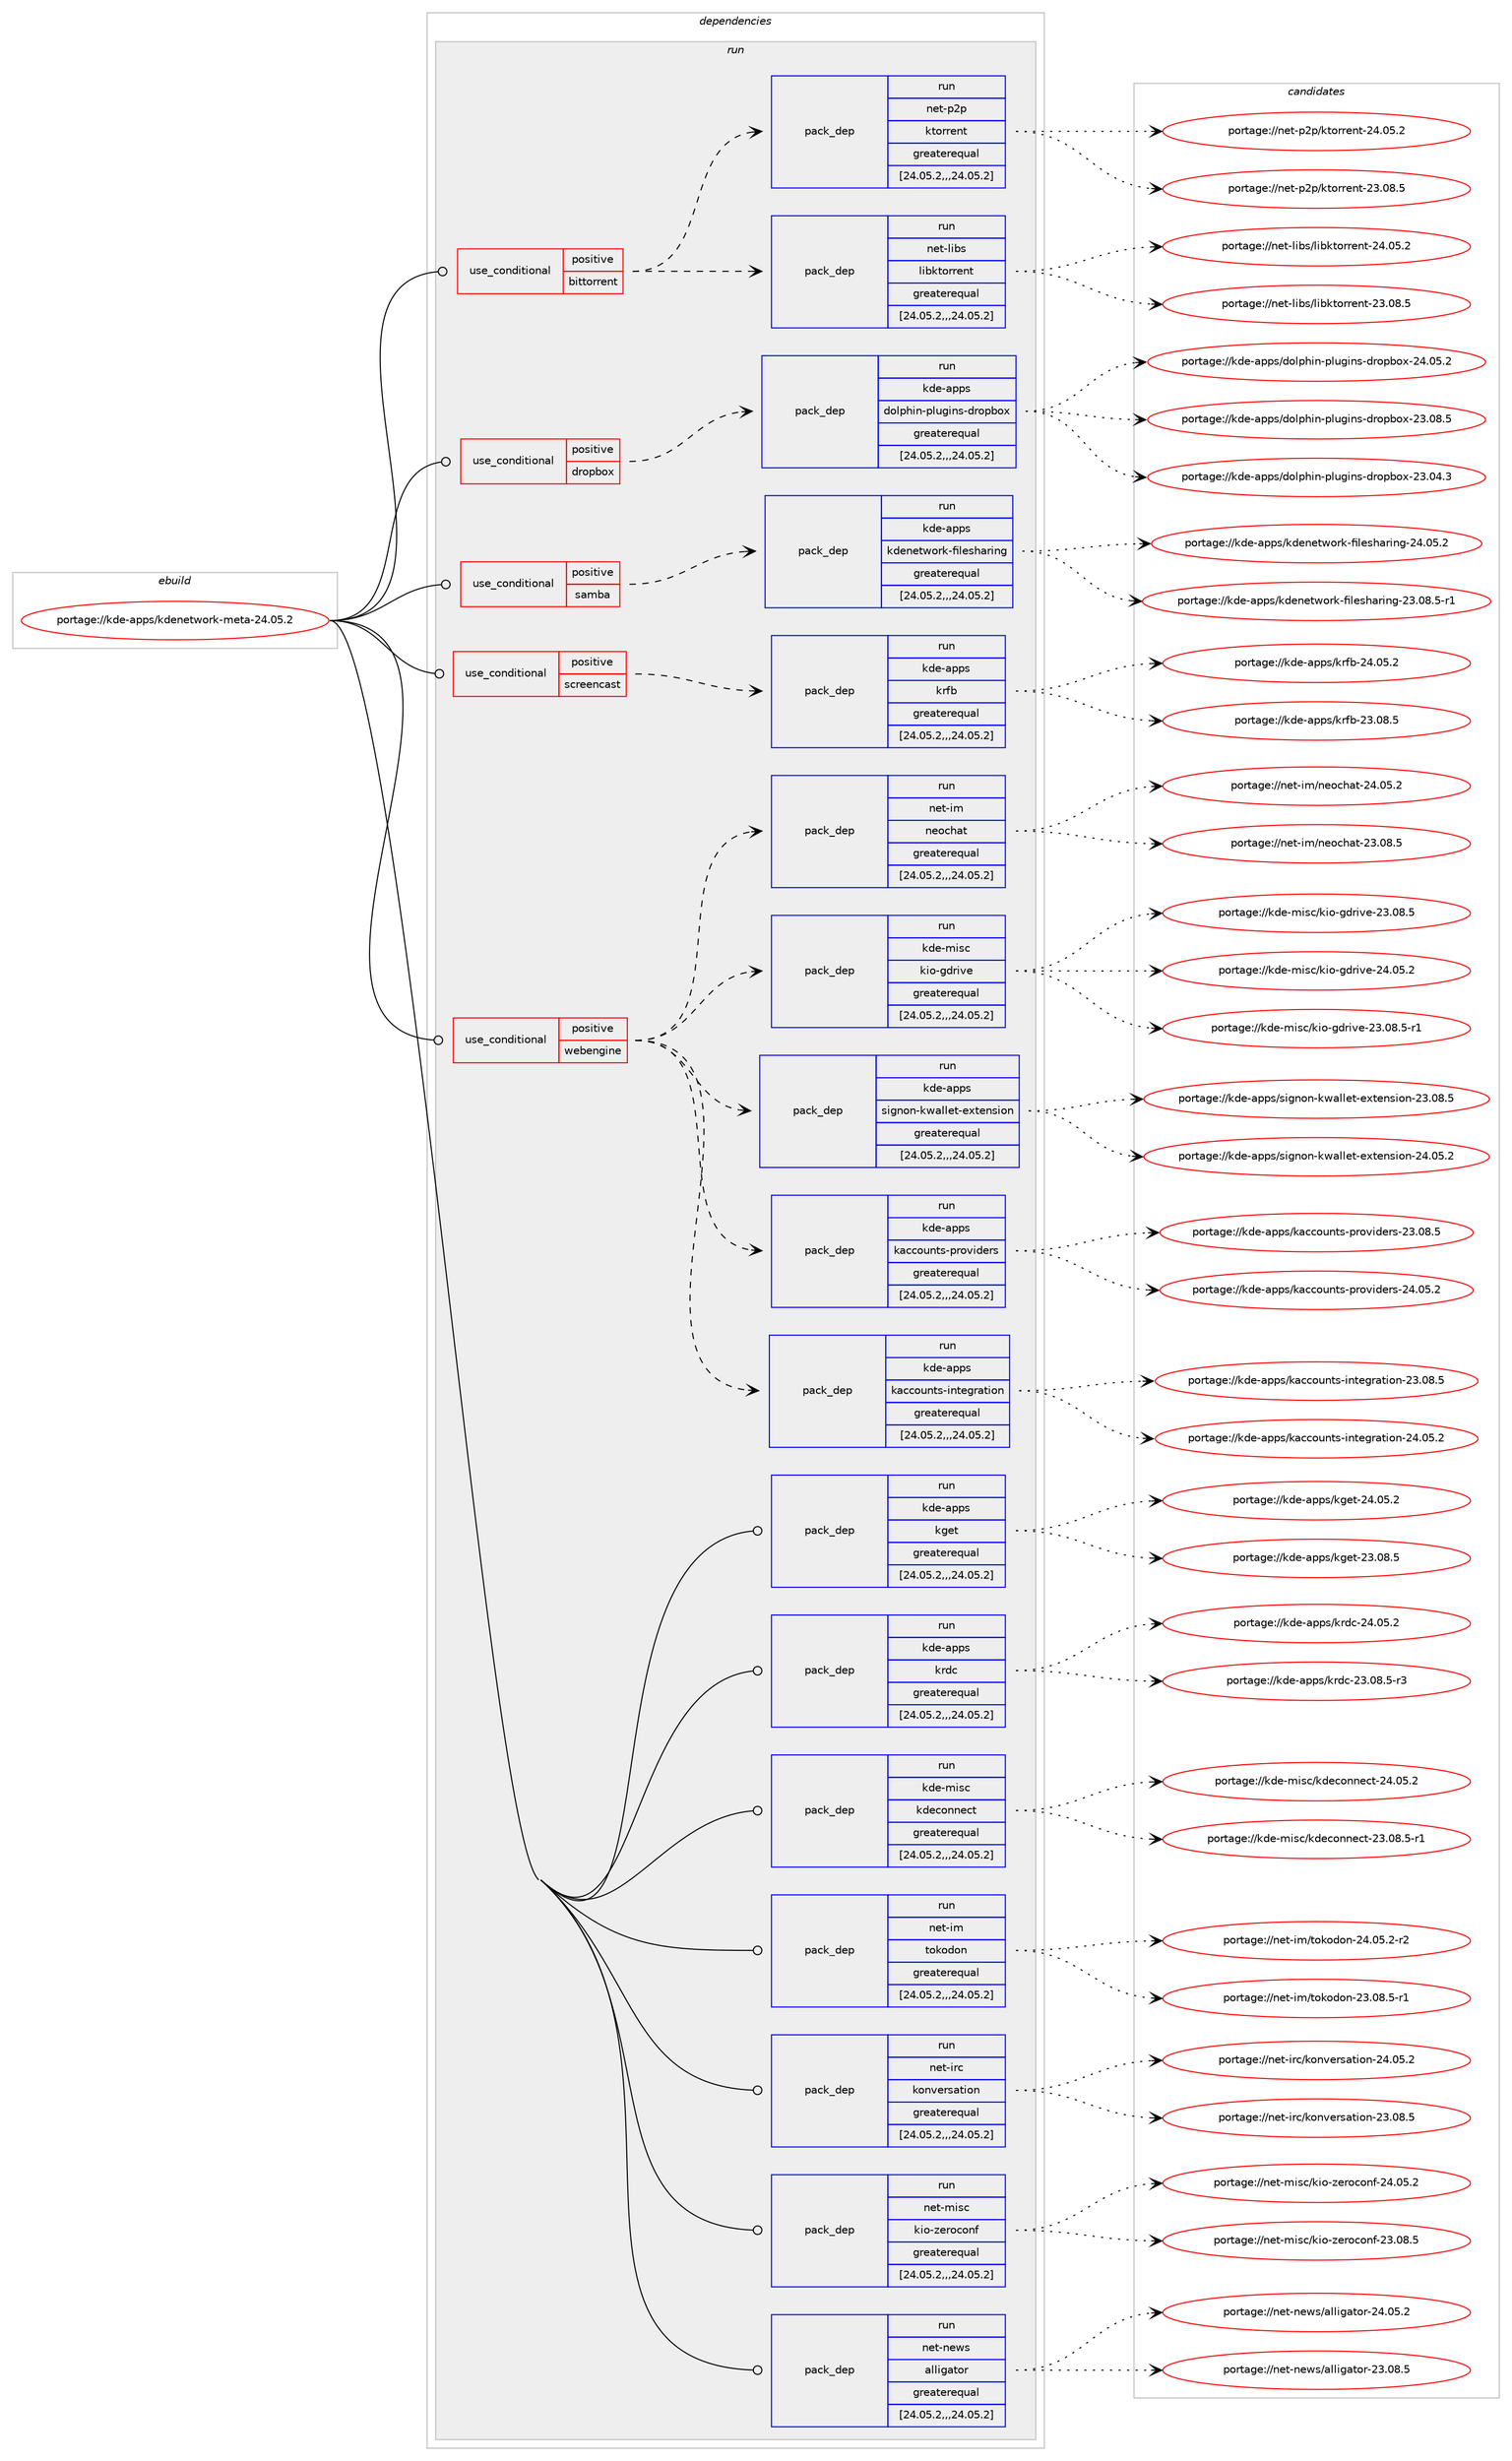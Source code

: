 digraph prolog {

# *************
# Graph options
# *************

newrank=true;
concentrate=true;
compound=true;
graph [rankdir=LR,fontname=Helvetica,fontsize=10,ranksep=1.5];#, ranksep=2.5, nodesep=0.2];
edge  [arrowhead=vee];
node  [fontname=Helvetica,fontsize=10];

# **********
# The ebuild
# **********

subgraph cluster_leftcol {
color=gray;
label=<<i>ebuild</i>>;
id [label="portage://kde-apps/kdenetwork-meta-24.05.2", color=red, width=4, href="../kde-apps/kdenetwork-meta-24.05.2.svg"];
}

# ****************
# The dependencies
# ****************

subgraph cluster_midcol {
color=gray;
label=<<i>dependencies</i>>;
subgraph cluster_compile {
fillcolor="#eeeeee";
style=filled;
label=<<i>compile</i>>;
}
subgraph cluster_compileandrun {
fillcolor="#eeeeee";
style=filled;
label=<<i>compile and run</i>>;
}
subgraph cluster_run {
fillcolor="#eeeeee";
style=filled;
label=<<i>run</i>>;
subgraph cond67212 {
dependency252245 [label=<<TABLE BORDER="0" CELLBORDER="1" CELLSPACING="0" CELLPADDING="4"><TR><TD ROWSPAN="3" CELLPADDING="10">use_conditional</TD></TR><TR><TD>positive</TD></TR><TR><TD>bittorrent</TD></TR></TABLE>>, shape=none, color=red];
subgraph pack183263 {
dependency252246 [label=<<TABLE BORDER="0" CELLBORDER="1" CELLSPACING="0" CELLPADDING="4" WIDTH="220"><TR><TD ROWSPAN="6" CELLPADDING="30">pack_dep</TD></TR><TR><TD WIDTH="110">run</TD></TR><TR><TD>net-libs</TD></TR><TR><TD>libktorrent</TD></TR><TR><TD>greaterequal</TD></TR><TR><TD>[24.05.2,,,24.05.2]</TD></TR></TABLE>>, shape=none, color=blue];
}
dependency252245:e -> dependency252246:w [weight=20,style="dashed",arrowhead="vee"];
subgraph pack183264 {
dependency252247 [label=<<TABLE BORDER="0" CELLBORDER="1" CELLSPACING="0" CELLPADDING="4" WIDTH="220"><TR><TD ROWSPAN="6" CELLPADDING="30">pack_dep</TD></TR><TR><TD WIDTH="110">run</TD></TR><TR><TD>net-p2p</TD></TR><TR><TD>ktorrent</TD></TR><TR><TD>greaterequal</TD></TR><TR><TD>[24.05.2,,,24.05.2]</TD></TR></TABLE>>, shape=none, color=blue];
}
dependency252245:e -> dependency252247:w [weight=20,style="dashed",arrowhead="vee"];
}
id:e -> dependency252245:w [weight=20,style="solid",arrowhead="odot"];
subgraph cond67213 {
dependency252248 [label=<<TABLE BORDER="0" CELLBORDER="1" CELLSPACING="0" CELLPADDING="4"><TR><TD ROWSPAN="3" CELLPADDING="10">use_conditional</TD></TR><TR><TD>positive</TD></TR><TR><TD>dropbox</TD></TR></TABLE>>, shape=none, color=red];
subgraph pack183265 {
dependency252249 [label=<<TABLE BORDER="0" CELLBORDER="1" CELLSPACING="0" CELLPADDING="4" WIDTH="220"><TR><TD ROWSPAN="6" CELLPADDING="30">pack_dep</TD></TR><TR><TD WIDTH="110">run</TD></TR><TR><TD>kde-apps</TD></TR><TR><TD>dolphin-plugins-dropbox</TD></TR><TR><TD>greaterequal</TD></TR><TR><TD>[24.05.2,,,24.05.2]</TD></TR></TABLE>>, shape=none, color=blue];
}
dependency252248:e -> dependency252249:w [weight=20,style="dashed",arrowhead="vee"];
}
id:e -> dependency252248:w [weight=20,style="solid",arrowhead="odot"];
subgraph cond67214 {
dependency252250 [label=<<TABLE BORDER="0" CELLBORDER="1" CELLSPACING="0" CELLPADDING="4"><TR><TD ROWSPAN="3" CELLPADDING="10">use_conditional</TD></TR><TR><TD>positive</TD></TR><TR><TD>samba</TD></TR></TABLE>>, shape=none, color=red];
subgraph pack183266 {
dependency252251 [label=<<TABLE BORDER="0" CELLBORDER="1" CELLSPACING="0" CELLPADDING="4" WIDTH="220"><TR><TD ROWSPAN="6" CELLPADDING="30">pack_dep</TD></TR><TR><TD WIDTH="110">run</TD></TR><TR><TD>kde-apps</TD></TR><TR><TD>kdenetwork-filesharing</TD></TR><TR><TD>greaterequal</TD></TR><TR><TD>[24.05.2,,,24.05.2]</TD></TR></TABLE>>, shape=none, color=blue];
}
dependency252250:e -> dependency252251:w [weight=20,style="dashed",arrowhead="vee"];
}
id:e -> dependency252250:w [weight=20,style="solid",arrowhead="odot"];
subgraph cond67215 {
dependency252252 [label=<<TABLE BORDER="0" CELLBORDER="1" CELLSPACING="0" CELLPADDING="4"><TR><TD ROWSPAN="3" CELLPADDING="10">use_conditional</TD></TR><TR><TD>positive</TD></TR><TR><TD>screencast</TD></TR></TABLE>>, shape=none, color=red];
subgraph pack183267 {
dependency252253 [label=<<TABLE BORDER="0" CELLBORDER="1" CELLSPACING="0" CELLPADDING="4" WIDTH="220"><TR><TD ROWSPAN="6" CELLPADDING="30">pack_dep</TD></TR><TR><TD WIDTH="110">run</TD></TR><TR><TD>kde-apps</TD></TR><TR><TD>krfb</TD></TR><TR><TD>greaterequal</TD></TR><TR><TD>[24.05.2,,,24.05.2]</TD></TR></TABLE>>, shape=none, color=blue];
}
dependency252252:e -> dependency252253:w [weight=20,style="dashed",arrowhead="vee"];
}
id:e -> dependency252252:w [weight=20,style="solid",arrowhead="odot"];
subgraph cond67216 {
dependency252254 [label=<<TABLE BORDER="0" CELLBORDER="1" CELLSPACING="0" CELLPADDING="4"><TR><TD ROWSPAN="3" CELLPADDING="10">use_conditional</TD></TR><TR><TD>positive</TD></TR><TR><TD>webengine</TD></TR></TABLE>>, shape=none, color=red];
subgraph pack183268 {
dependency252255 [label=<<TABLE BORDER="0" CELLBORDER="1" CELLSPACING="0" CELLPADDING="4" WIDTH="220"><TR><TD ROWSPAN="6" CELLPADDING="30">pack_dep</TD></TR><TR><TD WIDTH="110">run</TD></TR><TR><TD>kde-apps</TD></TR><TR><TD>kaccounts-integration</TD></TR><TR><TD>greaterequal</TD></TR><TR><TD>[24.05.2,,,24.05.2]</TD></TR></TABLE>>, shape=none, color=blue];
}
dependency252254:e -> dependency252255:w [weight=20,style="dashed",arrowhead="vee"];
subgraph pack183269 {
dependency252256 [label=<<TABLE BORDER="0" CELLBORDER="1" CELLSPACING="0" CELLPADDING="4" WIDTH="220"><TR><TD ROWSPAN="6" CELLPADDING="30">pack_dep</TD></TR><TR><TD WIDTH="110">run</TD></TR><TR><TD>kde-apps</TD></TR><TR><TD>kaccounts-providers</TD></TR><TR><TD>greaterequal</TD></TR><TR><TD>[24.05.2,,,24.05.2]</TD></TR></TABLE>>, shape=none, color=blue];
}
dependency252254:e -> dependency252256:w [weight=20,style="dashed",arrowhead="vee"];
subgraph pack183270 {
dependency252257 [label=<<TABLE BORDER="0" CELLBORDER="1" CELLSPACING="0" CELLPADDING="4" WIDTH="220"><TR><TD ROWSPAN="6" CELLPADDING="30">pack_dep</TD></TR><TR><TD WIDTH="110">run</TD></TR><TR><TD>kde-apps</TD></TR><TR><TD>signon-kwallet-extension</TD></TR><TR><TD>greaterequal</TD></TR><TR><TD>[24.05.2,,,24.05.2]</TD></TR></TABLE>>, shape=none, color=blue];
}
dependency252254:e -> dependency252257:w [weight=20,style="dashed",arrowhead="vee"];
subgraph pack183271 {
dependency252258 [label=<<TABLE BORDER="0" CELLBORDER="1" CELLSPACING="0" CELLPADDING="4" WIDTH="220"><TR><TD ROWSPAN="6" CELLPADDING="30">pack_dep</TD></TR><TR><TD WIDTH="110">run</TD></TR><TR><TD>kde-misc</TD></TR><TR><TD>kio-gdrive</TD></TR><TR><TD>greaterequal</TD></TR><TR><TD>[24.05.2,,,24.05.2]</TD></TR></TABLE>>, shape=none, color=blue];
}
dependency252254:e -> dependency252258:w [weight=20,style="dashed",arrowhead="vee"];
subgraph pack183272 {
dependency252259 [label=<<TABLE BORDER="0" CELLBORDER="1" CELLSPACING="0" CELLPADDING="4" WIDTH="220"><TR><TD ROWSPAN="6" CELLPADDING="30">pack_dep</TD></TR><TR><TD WIDTH="110">run</TD></TR><TR><TD>net-im</TD></TR><TR><TD>neochat</TD></TR><TR><TD>greaterequal</TD></TR><TR><TD>[24.05.2,,,24.05.2]</TD></TR></TABLE>>, shape=none, color=blue];
}
dependency252254:e -> dependency252259:w [weight=20,style="dashed",arrowhead="vee"];
}
id:e -> dependency252254:w [weight=20,style="solid",arrowhead="odot"];
subgraph pack183273 {
dependency252260 [label=<<TABLE BORDER="0" CELLBORDER="1" CELLSPACING="0" CELLPADDING="4" WIDTH="220"><TR><TD ROWSPAN="6" CELLPADDING="30">pack_dep</TD></TR><TR><TD WIDTH="110">run</TD></TR><TR><TD>kde-apps</TD></TR><TR><TD>kget</TD></TR><TR><TD>greaterequal</TD></TR><TR><TD>[24.05.2,,,24.05.2]</TD></TR></TABLE>>, shape=none, color=blue];
}
id:e -> dependency252260:w [weight=20,style="solid",arrowhead="odot"];
subgraph pack183274 {
dependency252261 [label=<<TABLE BORDER="0" CELLBORDER="1" CELLSPACING="0" CELLPADDING="4" WIDTH="220"><TR><TD ROWSPAN="6" CELLPADDING="30">pack_dep</TD></TR><TR><TD WIDTH="110">run</TD></TR><TR><TD>kde-apps</TD></TR><TR><TD>krdc</TD></TR><TR><TD>greaterequal</TD></TR><TR><TD>[24.05.2,,,24.05.2]</TD></TR></TABLE>>, shape=none, color=blue];
}
id:e -> dependency252261:w [weight=20,style="solid",arrowhead="odot"];
subgraph pack183275 {
dependency252262 [label=<<TABLE BORDER="0" CELLBORDER="1" CELLSPACING="0" CELLPADDING="4" WIDTH="220"><TR><TD ROWSPAN="6" CELLPADDING="30">pack_dep</TD></TR><TR><TD WIDTH="110">run</TD></TR><TR><TD>kde-misc</TD></TR><TR><TD>kdeconnect</TD></TR><TR><TD>greaterequal</TD></TR><TR><TD>[24.05.2,,,24.05.2]</TD></TR></TABLE>>, shape=none, color=blue];
}
id:e -> dependency252262:w [weight=20,style="solid",arrowhead="odot"];
subgraph pack183276 {
dependency252263 [label=<<TABLE BORDER="0" CELLBORDER="1" CELLSPACING="0" CELLPADDING="4" WIDTH="220"><TR><TD ROWSPAN="6" CELLPADDING="30">pack_dep</TD></TR><TR><TD WIDTH="110">run</TD></TR><TR><TD>net-im</TD></TR><TR><TD>tokodon</TD></TR><TR><TD>greaterequal</TD></TR><TR><TD>[24.05.2,,,24.05.2]</TD></TR></TABLE>>, shape=none, color=blue];
}
id:e -> dependency252263:w [weight=20,style="solid",arrowhead="odot"];
subgraph pack183277 {
dependency252264 [label=<<TABLE BORDER="0" CELLBORDER="1" CELLSPACING="0" CELLPADDING="4" WIDTH="220"><TR><TD ROWSPAN="6" CELLPADDING="30">pack_dep</TD></TR><TR><TD WIDTH="110">run</TD></TR><TR><TD>net-irc</TD></TR><TR><TD>konversation</TD></TR><TR><TD>greaterequal</TD></TR><TR><TD>[24.05.2,,,24.05.2]</TD></TR></TABLE>>, shape=none, color=blue];
}
id:e -> dependency252264:w [weight=20,style="solid",arrowhead="odot"];
subgraph pack183278 {
dependency252265 [label=<<TABLE BORDER="0" CELLBORDER="1" CELLSPACING="0" CELLPADDING="4" WIDTH="220"><TR><TD ROWSPAN="6" CELLPADDING="30">pack_dep</TD></TR><TR><TD WIDTH="110">run</TD></TR><TR><TD>net-misc</TD></TR><TR><TD>kio-zeroconf</TD></TR><TR><TD>greaterequal</TD></TR><TR><TD>[24.05.2,,,24.05.2]</TD></TR></TABLE>>, shape=none, color=blue];
}
id:e -> dependency252265:w [weight=20,style="solid",arrowhead="odot"];
subgraph pack183279 {
dependency252266 [label=<<TABLE BORDER="0" CELLBORDER="1" CELLSPACING="0" CELLPADDING="4" WIDTH="220"><TR><TD ROWSPAN="6" CELLPADDING="30">pack_dep</TD></TR><TR><TD WIDTH="110">run</TD></TR><TR><TD>net-news</TD></TR><TR><TD>alligator</TD></TR><TR><TD>greaterequal</TD></TR><TR><TD>[24.05.2,,,24.05.2]</TD></TR></TABLE>>, shape=none, color=blue];
}
id:e -> dependency252266:w [weight=20,style="solid",arrowhead="odot"];
}
}

# **************
# The candidates
# **************

subgraph cluster_choices {
rank=same;
color=gray;
label=<<i>candidates</i>>;

subgraph choice183263 {
color=black;
nodesep=1;
choice110101116451081059811547108105981071161111141141011101164550524648534650 [label="portage://net-libs/libktorrent-24.05.2", color=red, width=4,href="../net-libs/libktorrent-24.05.2.svg"];
choice110101116451081059811547108105981071161111141141011101164550514648564653 [label="portage://net-libs/libktorrent-23.08.5", color=red, width=4,href="../net-libs/libktorrent-23.08.5.svg"];
dependency252246:e -> choice110101116451081059811547108105981071161111141141011101164550524648534650:w [style=dotted,weight="100"];
dependency252246:e -> choice110101116451081059811547108105981071161111141141011101164550514648564653:w [style=dotted,weight="100"];
}
subgraph choice183264 {
color=black;
nodesep=1;
choice1101011164511250112471071161111141141011101164550524648534650 [label="portage://net-p2p/ktorrent-24.05.2", color=red, width=4,href="../net-p2p/ktorrent-24.05.2.svg"];
choice1101011164511250112471071161111141141011101164550514648564653 [label="portage://net-p2p/ktorrent-23.08.5", color=red, width=4,href="../net-p2p/ktorrent-23.08.5.svg"];
dependency252247:e -> choice1101011164511250112471071161111141141011101164550524648534650:w [style=dotted,weight="100"];
dependency252247:e -> choice1101011164511250112471071161111141141011101164550514648564653:w [style=dotted,weight="100"];
}
subgraph choice183265 {
color=black;
nodesep=1;
choice1071001014597112112115471001111081121041051104511210811710310511011545100114111112981111204550524648534650 [label="portage://kde-apps/dolphin-plugins-dropbox-24.05.2", color=red, width=4,href="../kde-apps/dolphin-plugins-dropbox-24.05.2.svg"];
choice1071001014597112112115471001111081121041051104511210811710310511011545100114111112981111204550514648564653 [label="portage://kde-apps/dolphin-plugins-dropbox-23.08.5", color=red, width=4,href="../kde-apps/dolphin-plugins-dropbox-23.08.5.svg"];
choice1071001014597112112115471001111081121041051104511210811710310511011545100114111112981111204550514648524651 [label="portage://kde-apps/dolphin-plugins-dropbox-23.04.3", color=red, width=4,href="../kde-apps/dolphin-plugins-dropbox-23.04.3.svg"];
dependency252249:e -> choice1071001014597112112115471001111081121041051104511210811710310511011545100114111112981111204550524648534650:w [style=dotted,weight="100"];
dependency252249:e -> choice1071001014597112112115471001111081121041051104511210811710310511011545100114111112981111204550514648564653:w [style=dotted,weight="100"];
dependency252249:e -> choice1071001014597112112115471001111081121041051104511210811710310511011545100114111112981111204550514648524651:w [style=dotted,weight="100"];
}
subgraph choice183266 {
color=black;
nodesep=1;
choice10710010145971121121154710710010111010111611911111410745102105108101115104971141051101034550524648534650 [label="portage://kde-apps/kdenetwork-filesharing-24.05.2", color=red, width=4,href="../kde-apps/kdenetwork-filesharing-24.05.2.svg"];
choice107100101459711211211547107100101110101116119111114107451021051081011151049711410511010345505146485646534511449 [label="portage://kde-apps/kdenetwork-filesharing-23.08.5-r1", color=red, width=4,href="../kde-apps/kdenetwork-filesharing-23.08.5-r1.svg"];
dependency252251:e -> choice10710010145971121121154710710010111010111611911111410745102105108101115104971141051101034550524648534650:w [style=dotted,weight="100"];
dependency252251:e -> choice107100101459711211211547107100101110101116119111114107451021051081011151049711410511010345505146485646534511449:w [style=dotted,weight="100"];
}
subgraph choice183267 {
color=black;
nodesep=1;
choice107100101459711211211547107114102984550524648534650 [label="portage://kde-apps/krfb-24.05.2", color=red, width=4,href="../kde-apps/krfb-24.05.2.svg"];
choice107100101459711211211547107114102984550514648564653 [label="portage://kde-apps/krfb-23.08.5", color=red, width=4,href="../kde-apps/krfb-23.08.5.svg"];
dependency252253:e -> choice107100101459711211211547107114102984550524648534650:w [style=dotted,weight="100"];
dependency252253:e -> choice107100101459711211211547107114102984550514648564653:w [style=dotted,weight="100"];
}
subgraph choice183268 {
color=black;
nodesep=1;
choice10710010145971121121154710797999911111711011611545105110116101103114971161051111104550524648534650 [label="portage://kde-apps/kaccounts-integration-24.05.2", color=red, width=4,href="../kde-apps/kaccounts-integration-24.05.2.svg"];
choice10710010145971121121154710797999911111711011611545105110116101103114971161051111104550514648564653 [label="portage://kde-apps/kaccounts-integration-23.08.5", color=red, width=4,href="../kde-apps/kaccounts-integration-23.08.5.svg"];
dependency252255:e -> choice10710010145971121121154710797999911111711011611545105110116101103114971161051111104550524648534650:w [style=dotted,weight="100"];
dependency252255:e -> choice10710010145971121121154710797999911111711011611545105110116101103114971161051111104550514648564653:w [style=dotted,weight="100"];
}
subgraph choice183269 {
color=black;
nodesep=1;
choice107100101459711211211547107979999111117110116115451121141111181051001011141154550524648534650 [label="portage://kde-apps/kaccounts-providers-24.05.2", color=red, width=4,href="../kde-apps/kaccounts-providers-24.05.2.svg"];
choice107100101459711211211547107979999111117110116115451121141111181051001011141154550514648564653 [label="portage://kde-apps/kaccounts-providers-23.08.5", color=red, width=4,href="../kde-apps/kaccounts-providers-23.08.5.svg"];
dependency252256:e -> choice107100101459711211211547107979999111117110116115451121141111181051001011141154550524648534650:w [style=dotted,weight="100"];
dependency252256:e -> choice107100101459711211211547107979999111117110116115451121141111181051001011141154550514648564653:w [style=dotted,weight="100"];
}
subgraph choice183270 {
color=black;
nodesep=1;
choice1071001014597112112115471151051031101111104510711997108108101116451011201161011101151051111104550524648534650 [label="portage://kde-apps/signon-kwallet-extension-24.05.2", color=red, width=4,href="../kde-apps/signon-kwallet-extension-24.05.2.svg"];
choice1071001014597112112115471151051031101111104510711997108108101116451011201161011101151051111104550514648564653 [label="portage://kde-apps/signon-kwallet-extension-23.08.5", color=red, width=4,href="../kde-apps/signon-kwallet-extension-23.08.5.svg"];
dependency252257:e -> choice1071001014597112112115471151051031101111104510711997108108101116451011201161011101151051111104550524648534650:w [style=dotted,weight="100"];
dependency252257:e -> choice1071001014597112112115471151051031101111104510711997108108101116451011201161011101151051111104550514648564653:w [style=dotted,weight="100"];
}
subgraph choice183271 {
color=black;
nodesep=1;
choice107100101451091051159947107105111451031001141051181014550524648534650 [label="portage://kde-misc/kio-gdrive-24.05.2", color=red, width=4,href="../kde-misc/kio-gdrive-24.05.2.svg"];
choice1071001014510910511599471071051114510310011410511810145505146485646534511449 [label="portage://kde-misc/kio-gdrive-23.08.5-r1", color=red, width=4,href="../kde-misc/kio-gdrive-23.08.5-r1.svg"];
choice107100101451091051159947107105111451031001141051181014550514648564653 [label="portage://kde-misc/kio-gdrive-23.08.5", color=red, width=4,href="../kde-misc/kio-gdrive-23.08.5.svg"];
dependency252258:e -> choice107100101451091051159947107105111451031001141051181014550524648534650:w [style=dotted,weight="100"];
dependency252258:e -> choice1071001014510910511599471071051114510310011410511810145505146485646534511449:w [style=dotted,weight="100"];
dependency252258:e -> choice107100101451091051159947107105111451031001141051181014550514648564653:w [style=dotted,weight="100"];
}
subgraph choice183272 {
color=black;
nodesep=1;
choice110101116451051094711010111199104971164550524648534650 [label="portage://net-im/neochat-24.05.2", color=red, width=4,href="../net-im/neochat-24.05.2.svg"];
choice110101116451051094711010111199104971164550514648564653 [label="portage://net-im/neochat-23.08.5", color=red, width=4,href="../net-im/neochat-23.08.5.svg"];
dependency252259:e -> choice110101116451051094711010111199104971164550524648534650:w [style=dotted,weight="100"];
dependency252259:e -> choice110101116451051094711010111199104971164550514648564653:w [style=dotted,weight="100"];
}
subgraph choice183273 {
color=black;
nodesep=1;
choice1071001014597112112115471071031011164550524648534650 [label="portage://kde-apps/kget-24.05.2", color=red, width=4,href="../kde-apps/kget-24.05.2.svg"];
choice1071001014597112112115471071031011164550514648564653 [label="portage://kde-apps/kget-23.08.5", color=red, width=4,href="../kde-apps/kget-23.08.5.svg"];
dependency252260:e -> choice1071001014597112112115471071031011164550524648534650:w [style=dotted,weight="100"];
dependency252260:e -> choice1071001014597112112115471071031011164550514648564653:w [style=dotted,weight="100"];
}
subgraph choice183274 {
color=black;
nodesep=1;
choice107100101459711211211547107114100994550524648534650 [label="portage://kde-apps/krdc-24.05.2", color=red, width=4,href="../kde-apps/krdc-24.05.2.svg"];
choice1071001014597112112115471071141009945505146485646534511451 [label="portage://kde-apps/krdc-23.08.5-r3", color=red, width=4,href="../kde-apps/krdc-23.08.5-r3.svg"];
dependency252261:e -> choice107100101459711211211547107114100994550524648534650:w [style=dotted,weight="100"];
dependency252261:e -> choice1071001014597112112115471071141009945505146485646534511451:w [style=dotted,weight="100"];
}
subgraph choice183275 {
color=black;
nodesep=1;
choice10710010145109105115994710710010199111110110101991164550524648534650 [label="portage://kde-misc/kdeconnect-24.05.2", color=red, width=4,href="../kde-misc/kdeconnect-24.05.2.svg"];
choice107100101451091051159947107100101991111101101019911645505146485646534511449 [label="portage://kde-misc/kdeconnect-23.08.5-r1", color=red, width=4,href="../kde-misc/kdeconnect-23.08.5-r1.svg"];
dependency252262:e -> choice10710010145109105115994710710010199111110110101991164550524648534650:w [style=dotted,weight="100"];
dependency252262:e -> choice107100101451091051159947107100101991111101101019911645505146485646534511449:w [style=dotted,weight="100"];
}
subgraph choice183276 {
color=black;
nodesep=1;
choice110101116451051094711611110711110011111045505246485346504511450 [label="portage://net-im/tokodon-24.05.2-r2", color=red, width=4,href="../net-im/tokodon-24.05.2-r2.svg"];
choice110101116451051094711611110711110011111045505146485646534511449 [label="portage://net-im/tokodon-23.08.5-r1", color=red, width=4,href="../net-im/tokodon-23.08.5-r1.svg"];
dependency252263:e -> choice110101116451051094711611110711110011111045505246485346504511450:w [style=dotted,weight="100"];
dependency252263:e -> choice110101116451051094711611110711110011111045505146485646534511449:w [style=dotted,weight="100"];
}
subgraph choice183277 {
color=black;
nodesep=1;
choice110101116451051149947107111110118101114115971161051111104550524648534650 [label="portage://net-irc/konversation-24.05.2", color=red, width=4,href="../net-irc/konversation-24.05.2.svg"];
choice110101116451051149947107111110118101114115971161051111104550514648564653 [label="portage://net-irc/konversation-23.08.5", color=red, width=4,href="../net-irc/konversation-23.08.5.svg"];
dependency252264:e -> choice110101116451051149947107111110118101114115971161051111104550524648534650:w [style=dotted,weight="100"];
dependency252264:e -> choice110101116451051149947107111110118101114115971161051111104550514648564653:w [style=dotted,weight="100"];
}
subgraph choice183278 {
color=black;
nodesep=1;
choice11010111645109105115994710710511145122101114111991111101024550524648534650 [label="portage://net-misc/kio-zeroconf-24.05.2", color=red, width=4,href="../net-misc/kio-zeroconf-24.05.2.svg"];
choice11010111645109105115994710710511145122101114111991111101024550514648564653 [label="portage://net-misc/kio-zeroconf-23.08.5", color=red, width=4,href="../net-misc/kio-zeroconf-23.08.5.svg"];
dependency252265:e -> choice11010111645109105115994710710511145122101114111991111101024550524648534650:w [style=dotted,weight="100"];
dependency252265:e -> choice11010111645109105115994710710511145122101114111991111101024550514648564653:w [style=dotted,weight="100"];
}
subgraph choice183279 {
color=black;
nodesep=1;
choice110101116451101011191154797108108105103971161111144550524648534650 [label="portage://net-news/alligator-24.05.2", color=red, width=4,href="../net-news/alligator-24.05.2.svg"];
choice110101116451101011191154797108108105103971161111144550514648564653 [label="portage://net-news/alligator-23.08.5", color=red, width=4,href="../net-news/alligator-23.08.5.svg"];
dependency252266:e -> choice110101116451101011191154797108108105103971161111144550524648534650:w [style=dotted,weight="100"];
dependency252266:e -> choice110101116451101011191154797108108105103971161111144550514648564653:w [style=dotted,weight="100"];
}
}

}
